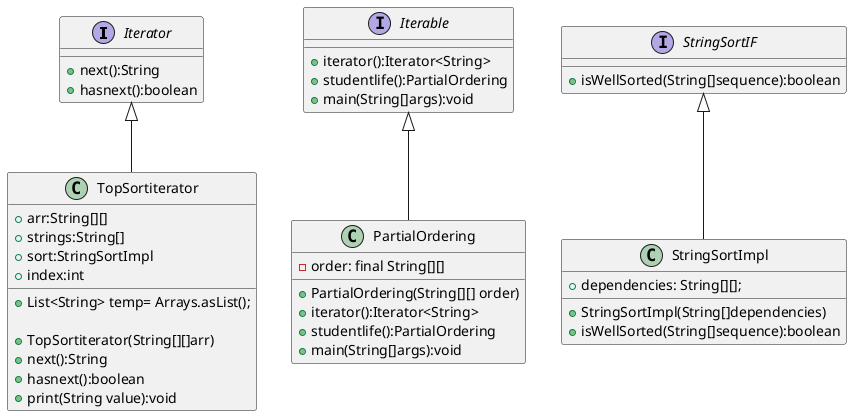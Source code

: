 @startuml
interface Iterator{

     +next():String
     +hasnext():boolean
}

class PartialOrdering{

    -order: final String[][]

    +PartialOrdering(String[][] order)
    +iterator():Iterator<String>
    +studentlife():PartialOrdering
    +main(String[]args):void

}

interface Iterable{

    +iterator():Iterator<String>
    +studentlife():PartialOrdering
    +main(String[]args):void
}

Iterable<|--PartialOrdering

interface StringSortIF{

    +isWellSorted(String[]sequence):boolean
}

class StringSortImpl{

    +dependencies: String[][];

    +StringSortImpl(String[]dependencies)
    +isWellSorted(String[]sequence):boolean

}

StringSortIF<|--StringSortImpl

class TopSortiterator{

    +arr:String[][]
    +strings:String[]
    +sort:StringSortImpl
    +index:int
    +List<String> temp= Arrays.asList();

    +TopSortiterator(String[][]arr)
    +next():String
    +hasnext():boolean
    +print(String value):void
}

Iterator<|--TopSortiterator


@enduml

//To DO: Beide Klassenmethoden studentlife und main müssen unterstrichen werden.